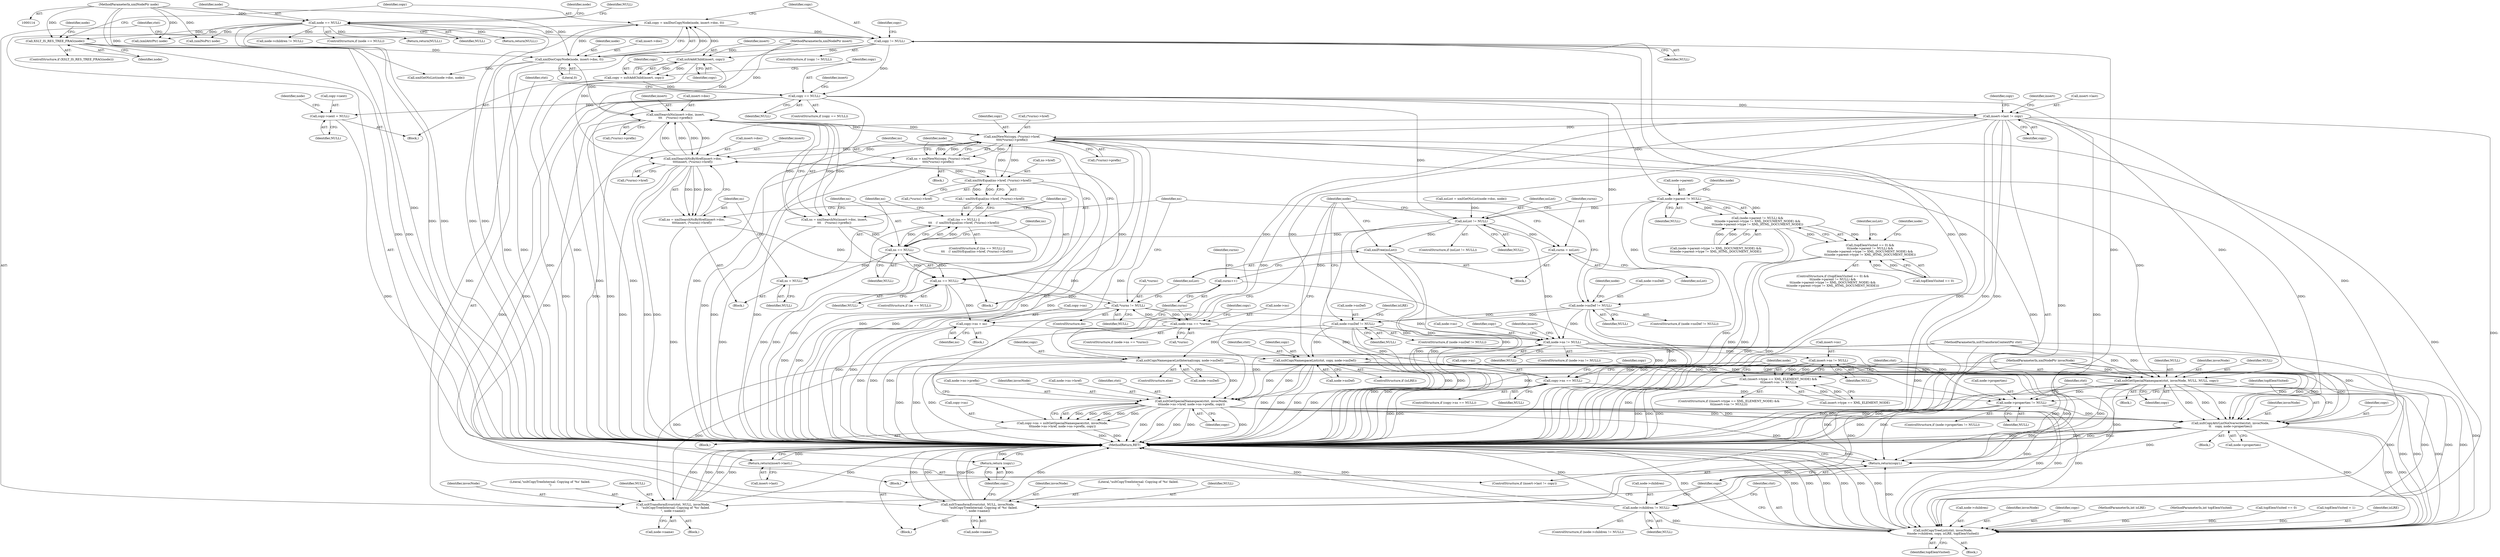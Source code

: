 digraph "0_Chrome_96dbafe288dbe2f0cc45fa3c39daf6d0c37acbab_37@API" {
"1000230" [label="(Call,copy = xmlDocCopyNode(node, insert->doc, 0))"];
"1000232" [label="(Call,xmlDocCopyNode(node, insert->doc, 0))"];
"1000204" [label="(Call,XSLT_IS_RES_TREE_FRAG(node))"];
"1000124" [label="(Call,node == NULL)"];
"1000117" [label="(MethodParameterIn,xmlNodePtr node)"];
"1000239" [label="(Call,copy != NULL)"];
"1000252" [label="(Call,xsltAddChild(insert, copy))"];
"1000250" [label="(Call,copy = xsltAddChild(insert, copy))"];
"1000256" [label="(Call,copy == NULL)"];
"1000260" [label="(Call,xsltTransformError(ctxt, NULL, invocNode,\n            \"xsltCopyTreeInternal: Copying of '%s' failed.\n\", node->name))"];
"1000268" [label="(Return,return (copy);)"];
"1000271" [label="(Call,insert->last != copy)"];
"1000276" [label="(Return,return(insert->last);)"];
"1000386" [label="(Call,xmlNewNs(copy, (*curns)->href,\n\t\t\t\t(*curns)->prefix))"];
"1000341" [label="(Call,xmlSearchNs(insert->doc, insert,\n\t\t\t    (*curns)->prefix))"];
"1000339" [label="(Call,ns = xmlSearchNs(insert->doc, insert,\n\t\t\t    (*curns)->prefix))"];
"1000352" [label="(Call,ns == NULL)"];
"1000351" [label="(Call,(ns == NULL) ||\n\t\t\t    (! xmlStrEqual(ns->href, (*curns)->href)))"];
"1000365" [label="(Call,ns = NULL)"];
"1000380" [label="(Call,ns == NULL)"];
"1000404" [label="(Call,copy->ns = ns)"];
"1000454" [label="(Call,copy->ns == NULL)"];
"1000499" [label="(Call,node->properties != NULL)"];
"1000505" [label="(Call,xsltCopyAttrListNoOverwrite(ctxt, invocNode,\n\t\t    copy, node->properties))"];
"1000526" [label="(Call,xsltCopyTreeList(ctxt, invocNode,\n\t\tnode->children, copy, isLRE, topElemVisited))"];
"1000545" [label="(Return,return(copy);)"];
"1000520" [label="(Call,node->children != NULL)"];
"1000411" [label="(Call,*curns != NULL)"];
"1000397" [label="(Call,node->ns == *curns)"];
"1000447" [label="(Call,node->ns != NULL)"];
"1000486" [label="(Call,insert->ns != NULL)"];
"1000480" [label="(Call,(insert->type == XML_ELEMENT_NODE) &&\n\t\t(insert->ns != NULL))"];
"1000492" [label="(Call,xsltGetSpecialNamespace(ctxt, invocNode, NULL, NULL, copy))"];
"1000370" [label="(Call,xmlSearchNsByHref(insert->doc,\n\t\t\t\tinsert, (*curns)->href))"];
"1000356" [label="(Call,xmlStrEqual(ns->href, (*curns)->href))"];
"1000355" [label="(Call,! xmlStrEqual(ns->href, (*curns)->href))"];
"1000368" [label="(Call,ns = xmlSearchNsByHref(insert->doc,\n\t\t\t\tinsert, (*curns)->href))"];
"1000384" [label="(Call,ns = xmlNewNs(copy, (*curns)->href,\n\t\t\t\t(*curns)->prefix))"];
"1000464" [label="(Call,xsltGetSpecialNamespace(ctxt, invocNode,\n\t\t\tnode->ns->href, node->ns->prefix, copy))"];
"1000460" [label="(Call,copy->ns = xsltGetSpecialNamespace(ctxt, invocNode,\n\t\t\tnode->ns->href, node->ns->prefix, copy))"];
"1000434" [label="(Call,xsltCopyNamespaceList(ctxt, copy, node->nsDef))"];
"1000441" [label="(Call,xsltCopyNamespaceListInternal(copy, node->nsDef))"];
"1000280" [label="(Call,copy->next = NULL)"];
"1000298" [label="(Call,node->parent != NULL)"];
"1000297" [label="(Call,(node->parent != NULL) &&\n\t\t(node->parent->type != XML_DOCUMENT_NODE) &&\n\t\t(node->parent->type != XML_HTML_DOCUMENT_NODE))"];
"1000293" [label="(Call,(topElemVisited == 0) &&\n\t\t(node->parent != NULL) &&\n\t\t(node->parent->type != XML_DOCUMENT_NODE) &&\n\t\t(node->parent->type != XML_HTML_DOCUMENT_NODE))"];
"1000330" [label="(Call,nsList != NULL)"];
"1000334" [label="(Call,curns = nsList)"];
"1000409" [label="(Call,curns++)"];
"1000415" [label="(Call,xmlFree(nsList))"];
"1000419" [label="(Call,node->nsDef != NULL)"];
"1000426" [label="(Call,node->nsDef != NULL)"];
"1000537" [label="(Call,xsltTransformError(ctxt, NULL, invocNode,\n\t    \"xsltCopyTreeInternal: Copying of '%s' failed.\n\", node->name))"];
"1000423" [label="(Identifier,NULL)"];
"1000263" [label="(Identifier,invocNode)"];
"1000501" [label="(Identifier,node)"];
"1000357" [label="(Call,ns->href)"];
"1000116" [label="(MethodParameterIn,xmlNodePtr invocNode)"];
"1000245" [label="(Identifier,copy)"];
"1000272" [label="(Call,insert->last)"];
"1000461" [label="(Call,copy->ns)"];
"1000546" [label="(Identifier,copy)"];
"1000371" [label="(Call,insert->doc)"];
"1000384" [label="(Call,ns = xmlNewNs(copy, (*curns)->href,\n\t\t\t\t(*curns)->prefix))"];
"1000538" [label="(Identifier,ctxt)"];
"1000392" [label="(Call,(*curns)->prefix)"];
"1000257" [label="(Identifier,copy)"];
"1000250" [label="(Call,copy = xsltAddChild(insert, copy))"];
"1000448" [label="(Call,node->ns)"];
"1000303" [label="(Call,(node->parent->type != XML_DOCUMENT_NODE) &&\n\t\t(node->parent->type != XML_HTML_DOCUMENT_NODE))"];
"1000280" [label="(Call,copy->next = NULL)"];
"1000498" [label="(ControlStructure,if (node->properties != NULL))"];
"1000406" [label="(Identifier,copy)"];
"1000232" [label="(Call,xmlDocCopyNode(node, insert->doc, 0))"];
"1000360" [label="(Call,(*curns)->href)"];
"1000490" [label="(Identifier,NULL)"];
"1000542" [label="(Call,node->name)"];
"1000297" [label="(Call,(node->parent != NULL) &&\n\t\t(node->parent->type != XML_DOCUMENT_NODE) &&\n\t\t(node->parent->type != XML_HTML_DOCUMENT_NODE))"];
"1000435" [label="(Identifier,ctxt)"];
"1000125" [label="(Identifier,node)"];
"1000437" [label="(Call,node->nsDef)"];
"1000529" [label="(Call,node->children)"];
"1000292" [label="(ControlStructure,if ((topElemVisited == 0) &&\n\t\t(node->parent != NULL) &&\n\t\t(node->parent->type != XML_DOCUMENT_NODE) &&\n\t\t(node->parent->type != XML_HTML_DOCUMENT_NODE)))"];
"1000275" [label="(Identifier,copy)"];
"1000281" [label="(Call,copy->next)"];
"1000514" [label="(Identifier,topElemVisited)"];
"1000254" [label="(Identifier,copy)"];
"1000345" [label="(Identifier,insert)"];
"1000527" [label="(Identifier,ctxt)"];
"1000504" [label="(Block,)"];
"1000396" [label="(ControlStructure,if (node->ns == *curns))"];
"1000239" [label="(Call,copy != NULL)"];
"1000230" [label="(Call,copy = xmlDocCopyNode(node, insert->doc, 0))"];
"1000282" [label="(Identifier,copy)"];
"1000398" [label="(Call,node->ns)"];
"1000419" [label="(Call,node->nsDef != NULL)"];
"1000410" [label="(Identifier,curns)"];
"1000270" [label="(ControlStructure,if (insert->last != copy))"];
"1000366" [label="(Identifier,ns)"];
"1000278" [label="(Identifier,insert)"];
"1000426" [label="(Call,node->nsDef != NULL)"];
"1000537" [label="(Call,xsltTransformError(ctxt, NULL, invocNode,\n\t    \"xsltCopyTreeInternal: Copying of '%s' failed.\n\", node->name))"];
"1000369" [label="(Identifier,ns)"];
"1000487" [label="(Call,insert->ns)"];
"1000455" [label="(Call,copy->ns)"];
"1000534" [label="(Identifier,topElemVisited)"];
"1000356" [label="(Call,xmlStrEqual(ns->href, (*curns)->href))"];
"1000508" [label="(Identifier,copy)"];
"1000479" [label="(ControlStructure,if ((insert->type == XML_ELEMENT_NODE) &&\n\t\t(insert->ns != NULL)))"];
"1000436" [label="(Identifier,copy)"];
"1000380" [label="(Call,ns == NULL)"];
"1000495" [label="(Identifier,NULL)"];
"1000540" [label="(Identifier,invocNode)"];
"1000434" [label="(Call,xsltCopyNamespaceList(ctxt, copy, node->nsDef))"];
"1000118" [label="(MethodParameterIn,xmlNodePtr insert)"];
"1000449" [label="(Identifier,node)"];
"1000493" [label="(Identifier,ctxt)"];
"1000123" [label="(ControlStructure,if (node == NULL))"];
"1000293" [label="(Call,(topElemVisited == 0) &&\n\t\t(node->parent != NULL) &&\n\t\t(node->parent->type != XML_DOCUMENT_NODE) &&\n\t\t(node->parent->type != XML_HTML_DOCUMENT_NODE))"];
"1000497" [label="(Identifier,copy)"];
"1000382" [label="(Identifier,NULL)"];
"1000454" [label="(Call,copy->ns == NULL)"];
"1000374" [label="(Identifier,insert)"];
"1000430" [label="(Identifier,NULL)"];
"1000340" [label="(Identifier,ns)"];
"1000288" [label="(Identifier,node)"];
"1000261" [label="(Identifier,ctxt)"];
"1000528" [label="(Identifier,invocNode)"];
"1000532" [label="(Identifier,copy)"];
"1000127" [label="(Return,return(NULL);)"];
"1000294" [label="(Call,topElemVisited == 0)"];
"1000277" [label="(Call,insert->last)"];
"1000499" [label="(Call,node->properties != NULL)"];
"1000203" [label="(ControlStructure,if (XSLT_IS_RES_TREE_FRAG(node)))"];
"1000339" [label="(Call,ns = xmlSearchNs(insert->doc, insert,\n\t\t\t    (*curns)->prefix))"];
"1000541" [label="(Literal,\"xsltCopyTreeInternal: Copying of '%s' failed.\n\")"];
"1000440" [label="(ControlStructure,else)"];
"1000536" [label="(Block,)"];
"1000418" [label="(ControlStructure,if (node->nsDef != NULL))"];
"1000367" [label="(Identifier,NULL)"];
"1000456" [label="(Identifier,copy)"];
"1000299" [label="(Call,node->parent)"];
"1000464" [label="(Call,xsltGetSpecialNamespace(ctxt, invocNode,\n\t\t\tnode->ns->href, node->ns->prefix, copy))"];
"1000205" [label="(Identifier,node)"];
"1000364" [label="(Block,)"];
"1000329" [label="(ControlStructure,if (nsList != NULL))"];
"1000131" [label="(Identifier,node)"];
"1000412" [label="(Call,*curns)"];
"1000323" [label="(Identifier,nsList)"];
"1000427" [label="(Call,node->nsDef)"];
"1000260" [label="(Call,xsltTransformError(ctxt, NULL, invocNode,\n            \"xsltCopyTreeInternal: Copying of '%s' failed.\n\", node->name))"];
"1000350" [label="(ControlStructure,if ((ns == NULL) ||\n\t\t\t    (! xmlStrEqual(ns->href, (*curns)->href))))"];
"1000503" [label="(Identifier,NULL)"];
"1000411" [label="(Call,*curns != NULL)"];
"1000381" [label="(Identifier,ns)"];
"1000385" [label="(Identifier,ns)"];
"1000432" [label="(ControlStructure,if (isLRE))"];
"1000346" [label="(Call,(*curns)->prefix)"];
"1000307" [label="(Identifier,node)"];
"1000233" [label="(Identifier,node)"];
"1000399" [label="(Identifier,node)"];
"1000284" [label="(Identifier,NULL)"];
"1000375" [label="(Call,(*curns)->href)"];
"1000126" [label="(Identifier,NULL)"];
"1000259" [label="(Block,)"];
"1000526" [label="(Call,xsltCopyTreeList(ctxt, invocNode,\n\t\tnode->children, copy, isLRE, topElemVisited))"];
"1000332" [label="(Identifier,NULL)"];
"1000237" [label="(Literal,0)"];
"1000421" [label="(Identifier,node)"];
"1000298" [label="(Call,node->parent != NULL)"];
"1000483" [label="(Identifier,insert)"];
"1000333" [label="(Block,)"];
"1000231" [label="(Identifier,copy)"];
"1000342" [label="(Call,insert->doc)"];
"1000387" [label="(Identifier,copy)"];
"1000117" [label="(MethodParameterIn,xmlNodePtr node)"];
"1000451" [label="(Identifier,NULL)"];
"1000251" [label="(Identifier,copy)"];
"1000240" [label="(Identifier,copy)"];
"1000268" [label="(Return,return (copy);)"];
"1000324" [label="(Call,xmlGetNsList(node->doc, node))"];
"1000354" [label="(Identifier,NULL)"];
"1000403" [label="(Block,)"];
"1000507" [label="(Identifier,invocNode)"];
"1000119" [label="(MethodParameterIn,int isLRE)"];
"1000401" [label="(Call,*curns)"];
"1000520" [label="(Call,node->children != NULL)"];
"1000128" [label="(Identifier,NULL)"];
"1000492" [label="(Call,xsltGetSpecialNamespace(ctxt, invocNode, NULL, NULL, copy))"];
"1000370" [label="(Call,xmlSearchNsByHref(insert->doc,\n\t\t\t\tinsert, (*curns)->href))"];
"1000352" [label="(Call,ns == NULL)"];
"1000494" [label="(Identifier,invocNode)"];
"1000302" [label="(Identifier,NULL)"];
"1000115" [label="(MethodParameterIn,xsltTransformContextPtr ctxt)"];
"1000201" [label="(Return,return(NULL);)"];
"1000481" [label="(Call,insert->type == XML_ELEMENT_NODE)"];
"1000413" [label="(Identifier,curns)"];
"1000496" [label="(Identifier,NULL)"];
"1000189" [label="(Call,(xmlNsPtr) node)"];
"1000256" [label="(Call,copy == NULL)"];
"1000480" [label="(Call,(insert->type == XML_ELEMENT_NODE) &&\n\t\t(insert->ns != NULL))"];
"1000458" [label="(Identifier,NULL)"];
"1000358" [label="(Identifier,ns)"];
"1000545" [label="(Return,return(copy);)"];
"1000264" [label="(Literal,\"xsltCopyTreeInternal: Copying of '%s' failed.\n\")"];
"1000330" [label="(Call,nsList != NULL)"];
"1000338" [label="(Block,)"];
"1000472" [label="(Call,node->ns->prefix)"];
"1000322" [label="(Call,nsList = xmlGetNsList(node->doc, node))"];
"1000443" [label="(Call,node->nsDef)"];
"1000547" [label="(MethodReturn,RET)"];
"1000121" [label="(Block,)"];
"1000519" [label="(ControlStructure,if (node->children != NULL))"];
"1000477" [label="(Identifier,copy)"];
"1000466" [label="(Identifier,invocNode)"];
"1000467" [label="(Call,node->ns->href)"];
"1000453" [label="(ControlStructure,if (copy->ns == NULL))"];
"1000409" [label="(Call,curns++)"];
"1000253" [label="(Identifier,insert)"];
"1000120" [label="(MethodParameterIn,int topElemVisited)"];
"1000446" [label="(ControlStructure,if (node->ns != NULL))"];
"1000513" [label="(Call,topElemVisited == 0)"];
"1000509" [label="(Call,node->properties)"];
"1000351" [label="(Call,(ns == NULL) ||\n\t\t\t    (! xmlStrEqual(ns->href, (*curns)->href)))"];
"1000460" [label="(Call,copy->ns = xsltGetSpecialNamespace(ctxt, invocNode,\n\t\t\tnode->ns->href, node->ns->prefix, copy))"];
"1000234" [label="(Call,insert->doc)"];
"1000388" [label="(Call,(*curns)->href)"];
"1000124" [label="(Call,node == NULL)"];
"1000524" [label="(Identifier,NULL)"];
"1000486" [label="(Call,insert->ns != NULL)"];
"1000459" [label="(Block,)"];
"1000491" [label="(Block,)"];
"1000397" [label="(Call,node->ns == *curns)"];
"1000269" [label="(Identifier,copy)"];
"1000273" [label="(Identifier,insert)"];
"1000539" [label="(Identifier,NULL)"];
"1000331" [label="(Identifier,nsList)"];
"1000386" [label="(Call,xmlNewNs(copy, (*curns)->href,\n\t\t\t\t(*curns)->prefix))"];
"1000265" [label="(Call,node->name)"];
"1000433" [label="(Identifier,isLRE)"];
"1000365" [label="(Call,ns = NULL)"];
"1000415" [label="(Call,xmlFree(nsList))"];
"1000425" [label="(ControlStructure,if (node->nsDef != NULL))"];
"1000271" [label="(Call,insert->last != copy)"];
"1000416" [label="(Identifier,nsList)"];
"1000465" [label="(Identifier,ctxt)"];
"1000204" [label="(Call,XSLT_IS_RES_TREE_FRAG(node))"];
"1000500" [label="(Call,node->properties)"];
"1000447" [label="(Call,node->ns != NULL)"];
"1000506" [label="(Identifier,ctxt)"];
"1000334" [label="(Call,curns = nsList)"];
"1000525" [label="(Block,)"];
"1000516" [label="(Call,topElemVisited = 1)"];
"1000242" [label="(Block,)"];
"1000383" [label="(Block,)"];
"1000262" [label="(Identifier,NULL)"];
"1000210" [label="(Identifier,node)"];
"1000258" [label="(Identifier,NULL)"];
"1000178" [label="(Call,(xmlAttrPtr) node)"];
"1000404" [label="(Call,copy->ns = ns)"];
"1000341" [label="(Call,xmlSearchNs(insert->doc, insert,\n\t\t\t    (*curns)->prefix))"];
"1000533" [label="(Identifier,isLRE)"];
"1000462" [label="(Identifier,copy)"];
"1000241" [label="(Identifier,NULL)"];
"1000428" [label="(Identifier,node)"];
"1000208" [label="(Call,node->children != NULL)"];
"1000238" [label="(ControlStructure,if (copy != NULL))"];
"1000408" [label="(Identifier,ns)"];
"1000337" [label="(ControlStructure,do)"];
"1000442" [label="(Identifier,copy)"];
"1000355" [label="(Call,! xmlStrEqual(ns->href, (*curns)->href))"];
"1000335" [label="(Identifier,curns)"];
"1000379" [label="(ControlStructure,if (ns == NULL))"];
"1000414" [label="(Identifier,NULL)"];
"1000252" [label="(Call,xsltAddChild(insert, copy))"];
"1000505" [label="(Call,xsltCopyAttrListNoOverwrite(ctxt, invocNode,\n\t\t    copy, node->properties))"];
"1000353" [label="(Identifier,ns)"];
"1000336" [label="(Identifier,nsList)"];
"1000276" [label="(Return,return(insert->last);)"];
"1000521" [label="(Call,node->children)"];
"1000420" [label="(Call,node->nsDef)"];
"1000441" [label="(Call,xsltCopyNamespaceListInternal(copy, node->nsDef))"];
"1000368" [label="(Call,ns = xmlSearchNsByHref(insert->doc,\n\t\t\t\tinsert, (*curns)->href))"];
"1000255" [label="(ControlStructure,if (copy == NULL))"];
"1000405" [label="(Call,copy->ns)"];
"1000230" -> "1000121"  [label="AST: "];
"1000230" -> "1000232"  [label="CFG: "];
"1000231" -> "1000230"  [label="AST: "];
"1000232" -> "1000230"  [label="AST: "];
"1000240" -> "1000230"  [label="CFG: "];
"1000230" -> "1000547"  [label="DDG: "];
"1000232" -> "1000230"  [label="DDG: "];
"1000232" -> "1000230"  [label="DDG: "];
"1000232" -> "1000230"  [label="DDG: "];
"1000230" -> "1000239"  [label="DDG: "];
"1000232" -> "1000237"  [label="CFG: "];
"1000233" -> "1000232"  [label="AST: "];
"1000234" -> "1000232"  [label="AST: "];
"1000237" -> "1000232"  [label="AST: "];
"1000232" -> "1000547"  [label="DDG: "];
"1000232" -> "1000547"  [label="DDG: "];
"1000204" -> "1000232"  [label="DDG: "];
"1000117" -> "1000232"  [label="DDG: "];
"1000232" -> "1000324"  [label="DDG: "];
"1000232" -> "1000341"  [label="DDG: "];
"1000204" -> "1000203"  [label="AST: "];
"1000204" -> "1000205"  [label="CFG: "];
"1000205" -> "1000204"  [label="AST: "];
"1000210" -> "1000204"  [label="CFG: "];
"1000231" -> "1000204"  [label="CFG: "];
"1000204" -> "1000547"  [label="DDG: "];
"1000204" -> "1000547"  [label="DDG: "];
"1000124" -> "1000204"  [label="DDG: "];
"1000117" -> "1000204"  [label="DDG: "];
"1000124" -> "1000123"  [label="AST: "];
"1000124" -> "1000126"  [label="CFG: "];
"1000125" -> "1000124"  [label="AST: "];
"1000126" -> "1000124"  [label="AST: "];
"1000128" -> "1000124"  [label="CFG: "];
"1000131" -> "1000124"  [label="CFG: "];
"1000124" -> "1000547"  [label="DDG: "];
"1000124" -> "1000547"  [label="DDG: "];
"1000124" -> "1000547"  [label="DDG: "];
"1000117" -> "1000124"  [label="DDG: "];
"1000124" -> "1000127"  [label="DDG: "];
"1000124" -> "1000178"  [label="DDG: "];
"1000124" -> "1000189"  [label="DDG: "];
"1000124" -> "1000201"  [label="DDG: "];
"1000124" -> "1000208"  [label="DDG: "];
"1000124" -> "1000239"  [label="DDG: "];
"1000117" -> "1000114"  [label="AST: "];
"1000117" -> "1000547"  [label="DDG: "];
"1000117" -> "1000178"  [label="DDG: "];
"1000117" -> "1000189"  [label="DDG: "];
"1000117" -> "1000324"  [label="DDG: "];
"1000239" -> "1000238"  [label="AST: "];
"1000239" -> "1000241"  [label="CFG: "];
"1000240" -> "1000239"  [label="AST: "];
"1000241" -> "1000239"  [label="AST: "];
"1000245" -> "1000239"  [label="CFG: "];
"1000538" -> "1000239"  [label="CFG: "];
"1000239" -> "1000547"  [label="DDG: "];
"1000239" -> "1000547"  [label="DDG: "];
"1000239" -> "1000252"  [label="DDG: "];
"1000239" -> "1000256"  [label="DDG: "];
"1000239" -> "1000537"  [label="DDG: "];
"1000239" -> "1000545"  [label="DDG: "];
"1000252" -> "1000250"  [label="AST: "];
"1000252" -> "1000254"  [label="CFG: "];
"1000253" -> "1000252"  [label="AST: "];
"1000254" -> "1000252"  [label="AST: "];
"1000250" -> "1000252"  [label="CFG: "];
"1000252" -> "1000547"  [label="DDG: "];
"1000252" -> "1000250"  [label="DDG: "];
"1000252" -> "1000250"  [label="DDG: "];
"1000118" -> "1000252"  [label="DDG: "];
"1000252" -> "1000341"  [label="DDG: "];
"1000250" -> "1000242"  [label="AST: "];
"1000251" -> "1000250"  [label="AST: "];
"1000257" -> "1000250"  [label="CFG: "];
"1000250" -> "1000547"  [label="DDG: "];
"1000250" -> "1000256"  [label="DDG: "];
"1000256" -> "1000255"  [label="AST: "];
"1000256" -> "1000258"  [label="CFG: "];
"1000257" -> "1000256"  [label="AST: "];
"1000258" -> "1000256"  [label="AST: "];
"1000261" -> "1000256"  [label="CFG: "];
"1000273" -> "1000256"  [label="CFG: "];
"1000256" -> "1000547"  [label="DDG: "];
"1000256" -> "1000547"  [label="DDG: "];
"1000256" -> "1000547"  [label="DDG: "];
"1000256" -> "1000260"  [label="DDG: "];
"1000256" -> "1000268"  [label="DDG: "];
"1000256" -> "1000271"  [label="DDG: "];
"1000256" -> "1000280"  [label="DDG: "];
"1000256" -> "1000298"  [label="DDG: "];
"1000256" -> "1000330"  [label="DDG: "];
"1000256" -> "1000419"  [label="DDG: "];
"1000256" -> "1000520"  [label="DDG: "];
"1000260" -> "1000259"  [label="AST: "];
"1000260" -> "1000265"  [label="CFG: "];
"1000261" -> "1000260"  [label="AST: "];
"1000262" -> "1000260"  [label="AST: "];
"1000263" -> "1000260"  [label="AST: "];
"1000264" -> "1000260"  [label="AST: "];
"1000265" -> "1000260"  [label="AST: "];
"1000269" -> "1000260"  [label="CFG: "];
"1000260" -> "1000547"  [label="DDG: "];
"1000260" -> "1000547"  [label="DDG: "];
"1000260" -> "1000547"  [label="DDG: "];
"1000260" -> "1000547"  [label="DDG: "];
"1000260" -> "1000547"  [label="DDG: "];
"1000115" -> "1000260"  [label="DDG: "];
"1000116" -> "1000260"  [label="DDG: "];
"1000268" -> "1000259"  [label="AST: "];
"1000268" -> "1000269"  [label="CFG: "];
"1000269" -> "1000268"  [label="AST: "];
"1000547" -> "1000268"  [label="CFG: "];
"1000268" -> "1000547"  [label="DDG: "];
"1000269" -> "1000268"  [label="DDG: "];
"1000271" -> "1000270"  [label="AST: "];
"1000271" -> "1000275"  [label="CFG: "];
"1000272" -> "1000271"  [label="AST: "];
"1000275" -> "1000271"  [label="AST: "];
"1000278" -> "1000271"  [label="CFG: "];
"1000282" -> "1000271"  [label="CFG: "];
"1000271" -> "1000547"  [label="DDG: "];
"1000271" -> "1000547"  [label="DDG: "];
"1000271" -> "1000547"  [label="DDG: "];
"1000271" -> "1000276"  [label="DDG: "];
"1000271" -> "1000386"  [label="DDG: "];
"1000271" -> "1000434"  [label="DDG: "];
"1000271" -> "1000441"  [label="DDG: "];
"1000271" -> "1000464"  [label="DDG: "];
"1000271" -> "1000492"  [label="DDG: "];
"1000271" -> "1000505"  [label="DDG: "];
"1000271" -> "1000526"  [label="DDG: "];
"1000271" -> "1000545"  [label="DDG: "];
"1000276" -> "1000270"  [label="AST: "];
"1000276" -> "1000277"  [label="CFG: "];
"1000277" -> "1000276"  [label="AST: "];
"1000547" -> "1000276"  [label="CFG: "];
"1000276" -> "1000547"  [label="DDG: "];
"1000386" -> "1000384"  [label="AST: "];
"1000386" -> "1000392"  [label="CFG: "];
"1000387" -> "1000386"  [label="AST: "];
"1000388" -> "1000386"  [label="AST: "];
"1000392" -> "1000386"  [label="AST: "];
"1000384" -> "1000386"  [label="CFG: "];
"1000386" -> "1000547"  [label="DDG: "];
"1000386" -> "1000547"  [label="DDG: "];
"1000386" -> "1000547"  [label="DDG: "];
"1000386" -> "1000341"  [label="DDG: "];
"1000386" -> "1000356"  [label="DDG: "];
"1000386" -> "1000370"  [label="DDG: "];
"1000386" -> "1000384"  [label="DDG: "];
"1000386" -> "1000384"  [label="DDG: "];
"1000386" -> "1000384"  [label="DDG: "];
"1000370" -> "1000386"  [label="DDG: "];
"1000356" -> "1000386"  [label="DDG: "];
"1000341" -> "1000386"  [label="DDG: "];
"1000386" -> "1000464"  [label="DDG: "];
"1000386" -> "1000492"  [label="DDG: "];
"1000386" -> "1000505"  [label="DDG: "];
"1000386" -> "1000526"  [label="DDG: "];
"1000386" -> "1000545"  [label="DDG: "];
"1000341" -> "1000339"  [label="AST: "];
"1000341" -> "1000346"  [label="CFG: "];
"1000342" -> "1000341"  [label="AST: "];
"1000345" -> "1000341"  [label="AST: "];
"1000346" -> "1000341"  [label="AST: "];
"1000339" -> "1000341"  [label="CFG: "];
"1000341" -> "1000547"  [label="DDG: "];
"1000341" -> "1000547"  [label="DDG: "];
"1000341" -> "1000547"  [label="DDG: "];
"1000341" -> "1000339"  [label="DDG: "];
"1000341" -> "1000339"  [label="DDG: "];
"1000341" -> "1000339"  [label="DDG: "];
"1000370" -> "1000341"  [label="DDG: "];
"1000370" -> "1000341"  [label="DDG: "];
"1000118" -> "1000341"  [label="DDG: "];
"1000341" -> "1000370"  [label="DDG: "];
"1000341" -> "1000370"  [label="DDG: "];
"1000339" -> "1000338"  [label="AST: "];
"1000340" -> "1000339"  [label="AST: "];
"1000353" -> "1000339"  [label="CFG: "];
"1000339" -> "1000547"  [label="DDG: "];
"1000339" -> "1000352"  [label="DDG: "];
"1000352" -> "1000351"  [label="AST: "];
"1000352" -> "1000354"  [label="CFG: "];
"1000353" -> "1000352"  [label="AST: "];
"1000354" -> "1000352"  [label="AST: "];
"1000358" -> "1000352"  [label="CFG: "];
"1000351" -> "1000352"  [label="CFG: "];
"1000352" -> "1000351"  [label="DDG: "];
"1000352" -> "1000351"  [label="DDG: "];
"1000330" -> "1000352"  [label="DDG: "];
"1000411" -> "1000352"  [label="DDG: "];
"1000352" -> "1000365"  [label="DDG: "];
"1000352" -> "1000380"  [label="DDG: "];
"1000352" -> "1000380"  [label="DDG: "];
"1000351" -> "1000350"  [label="AST: "];
"1000351" -> "1000355"  [label="CFG: "];
"1000355" -> "1000351"  [label="AST: "];
"1000366" -> "1000351"  [label="CFG: "];
"1000381" -> "1000351"  [label="CFG: "];
"1000351" -> "1000547"  [label="DDG: "];
"1000351" -> "1000547"  [label="DDG: "];
"1000355" -> "1000351"  [label="DDG: "];
"1000365" -> "1000364"  [label="AST: "];
"1000365" -> "1000367"  [label="CFG: "];
"1000366" -> "1000365"  [label="AST: "];
"1000367" -> "1000365"  [label="AST: "];
"1000369" -> "1000365"  [label="CFG: "];
"1000380" -> "1000379"  [label="AST: "];
"1000380" -> "1000382"  [label="CFG: "];
"1000381" -> "1000380"  [label="AST: "];
"1000382" -> "1000380"  [label="AST: "];
"1000385" -> "1000380"  [label="CFG: "];
"1000399" -> "1000380"  [label="CFG: "];
"1000380" -> "1000547"  [label="DDG: "];
"1000380" -> "1000547"  [label="DDG: "];
"1000368" -> "1000380"  [label="DDG: "];
"1000380" -> "1000404"  [label="DDG: "];
"1000380" -> "1000411"  [label="DDG: "];
"1000404" -> "1000403"  [label="AST: "];
"1000404" -> "1000408"  [label="CFG: "];
"1000405" -> "1000404"  [label="AST: "];
"1000408" -> "1000404"  [label="AST: "];
"1000410" -> "1000404"  [label="CFG: "];
"1000404" -> "1000547"  [label="DDG: "];
"1000404" -> "1000547"  [label="DDG: "];
"1000384" -> "1000404"  [label="DDG: "];
"1000404" -> "1000454"  [label="DDG: "];
"1000454" -> "1000453"  [label="AST: "];
"1000454" -> "1000458"  [label="CFG: "];
"1000455" -> "1000454"  [label="AST: "];
"1000458" -> "1000454"  [label="AST: "];
"1000462" -> "1000454"  [label="CFG: "];
"1000501" -> "1000454"  [label="CFG: "];
"1000454" -> "1000547"  [label="DDG: "];
"1000454" -> "1000547"  [label="DDG: "];
"1000447" -> "1000454"  [label="DDG: "];
"1000454" -> "1000499"  [label="DDG: "];
"1000499" -> "1000498"  [label="AST: "];
"1000499" -> "1000503"  [label="CFG: "];
"1000500" -> "1000499"  [label="AST: "];
"1000503" -> "1000499"  [label="AST: "];
"1000506" -> "1000499"  [label="CFG: "];
"1000514" -> "1000499"  [label="CFG: "];
"1000499" -> "1000547"  [label="DDG: "];
"1000499" -> "1000547"  [label="DDG: "];
"1000492" -> "1000499"  [label="DDG: "];
"1000486" -> "1000499"  [label="DDG: "];
"1000447" -> "1000499"  [label="DDG: "];
"1000499" -> "1000505"  [label="DDG: "];
"1000499" -> "1000520"  [label="DDG: "];
"1000505" -> "1000504"  [label="AST: "];
"1000505" -> "1000509"  [label="CFG: "];
"1000506" -> "1000505"  [label="AST: "];
"1000507" -> "1000505"  [label="AST: "];
"1000508" -> "1000505"  [label="AST: "];
"1000509" -> "1000505"  [label="AST: "];
"1000514" -> "1000505"  [label="CFG: "];
"1000505" -> "1000547"  [label="DDG: "];
"1000505" -> "1000547"  [label="DDG: "];
"1000505" -> "1000547"  [label="DDG: "];
"1000505" -> "1000547"  [label="DDG: "];
"1000505" -> "1000547"  [label="DDG: "];
"1000464" -> "1000505"  [label="DDG: "];
"1000464" -> "1000505"  [label="DDG: "];
"1000464" -> "1000505"  [label="DDG: "];
"1000492" -> "1000505"  [label="DDG: "];
"1000492" -> "1000505"  [label="DDG: "];
"1000492" -> "1000505"  [label="DDG: "];
"1000434" -> "1000505"  [label="DDG: "];
"1000434" -> "1000505"  [label="DDG: "];
"1000115" -> "1000505"  [label="DDG: "];
"1000116" -> "1000505"  [label="DDG: "];
"1000441" -> "1000505"  [label="DDG: "];
"1000505" -> "1000526"  [label="DDG: "];
"1000505" -> "1000526"  [label="DDG: "];
"1000505" -> "1000526"  [label="DDG: "];
"1000505" -> "1000545"  [label="DDG: "];
"1000526" -> "1000525"  [label="AST: "];
"1000526" -> "1000534"  [label="CFG: "];
"1000527" -> "1000526"  [label="AST: "];
"1000528" -> "1000526"  [label="AST: "];
"1000529" -> "1000526"  [label="AST: "];
"1000532" -> "1000526"  [label="AST: "];
"1000533" -> "1000526"  [label="AST: "];
"1000534" -> "1000526"  [label="AST: "];
"1000546" -> "1000526"  [label="CFG: "];
"1000526" -> "1000547"  [label="DDG: "];
"1000526" -> "1000547"  [label="DDG: "];
"1000526" -> "1000547"  [label="DDG: "];
"1000526" -> "1000547"  [label="DDG: "];
"1000526" -> "1000547"  [label="DDG: "];
"1000526" -> "1000547"  [label="DDG: "];
"1000526" -> "1000547"  [label="DDG: "];
"1000492" -> "1000526"  [label="DDG: "];
"1000492" -> "1000526"  [label="DDG: "];
"1000492" -> "1000526"  [label="DDG: "];
"1000434" -> "1000526"  [label="DDG: "];
"1000434" -> "1000526"  [label="DDG: "];
"1000464" -> "1000526"  [label="DDG: "];
"1000464" -> "1000526"  [label="DDG: "];
"1000464" -> "1000526"  [label="DDG: "];
"1000115" -> "1000526"  [label="DDG: "];
"1000116" -> "1000526"  [label="DDG: "];
"1000520" -> "1000526"  [label="DDG: "];
"1000441" -> "1000526"  [label="DDG: "];
"1000119" -> "1000526"  [label="DDG: "];
"1000513" -> "1000526"  [label="DDG: "];
"1000516" -> "1000526"  [label="DDG: "];
"1000120" -> "1000526"  [label="DDG: "];
"1000526" -> "1000545"  [label="DDG: "];
"1000545" -> "1000121"  [label="AST: "];
"1000545" -> "1000546"  [label="CFG: "];
"1000546" -> "1000545"  [label="AST: "];
"1000547" -> "1000545"  [label="CFG: "];
"1000545" -> "1000547"  [label="DDG: "];
"1000546" -> "1000545"  [label="DDG: "];
"1000441" -> "1000545"  [label="DDG: "];
"1000434" -> "1000545"  [label="DDG: "];
"1000492" -> "1000545"  [label="DDG: "];
"1000464" -> "1000545"  [label="DDG: "];
"1000520" -> "1000519"  [label="AST: "];
"1000520" -> "1000524"  [label="CFG: "];
"1000521" -> "1000520"  [label="AST: "];
"1000524" -> "1000520"  [label="AST: "];
"1000527" -> "1000520"  [label="CFG: "];
"1000546" -> "1000520"  [label="CFG: "];
"1000520" -> "1000547"  [label="DDG: "];
"1000520" -> "1000547"  [label="DDG: "];
"1000520" -> "1000547"  [label="DDG: "];
"1000411" -> "1000337"  [label="AST: "];
"1000411" -> "1000414"  [label="CFG: "];
"1000412" -> "1000411"  [label="AST: "];
"1000414" -> "1000411"  [label="AST: "];
"1000340" -> "1000411"  [label="CFG: "];
"1000416" -> "1000411"  [label="CFG: "];
"1000411" -> "1000547"  [label="DDG: "];
"1000411" -> "1000547"  [label="DDG: "];
"1000411" -> "1000397"  [label="DDG: "];
"1000397" -> "1000411"  [label="DDG: "];
"1000411" -> "1000447"  [label="DDG: "];
"1000397" -> "1000396"  [label="AST: "];
"1000397" -> "1000401"  [label="CFG: "];
"1000398" -> "1000397"  [label="AST: "];
"1000401" -> "1000397"  [label="AST: "];
"1000406" -> "1000397"  [label="CFG: "];
"1000410" -> "1000397"  [label="CFG: "];
"1000397" -> "1000547"  [label="DDG: "];
"1000397" -> "1000447"  [label="DDG: "];
"1000447" -> "1000446"  [label="AST: "];
"1000447" -> "1000451"  [label="CFG: "];
"1000448" -> "1000447"  [label="AST: "];
"1000451" -> "1000447"  [label="AST: "];
"1000456" -> "1000447"  [label="CFG: "];
"1000483" -> "1000447"  [label="CFG: "];
"1000447" -> "1000547"  [label="DDG: "];
"1000447" -> "1000547"  [label="DDG: "];
"1000419" -> "1000447"  [label="DDG: "];
"1000426" -> "1000447"  [label="DDG: "];
"1000330" -> "1000447"  [label="DDG: "];
"1000447" -> "1000486"  [label="DDG: "];
"1000447" -> "1000492"  [label="DDG: "];
"1000486" -> "1000480"  [label="AST: "];
"1000486" -> "1000490"  [label="CFG: "];
"1000487" -> "1000486"  [label="AST: "];
"1000490" -> "1000486"  [label="AST: "];
"1000480" -> "1000486"  [label="CFG: "];
"1000486" -> "1000547"  [label="DDG: "];
"1000486" -> "1000480"  [label="DDG: "];
"1000486" -> "1000480"  [label="DDG: "];
"1000486" -> "1000492"  [label="DDG: "];
"1000480" -> "1000479"  [label="AST: "];
"1000480" -> "1000481"  [label="CFG: "];
"1000481" -> "1000480"  [label="AST: "];
"1000493" -> "1000480"  [label="CFG: "];
"1000501" -> "1000480"  [label="CFG: "];
"1000480" -> "1000547"  [label="DDG: "];
"1000480" -> "1000547"  [label="DDG: "];
"1000480" -> "1000547"  [label="DDG: "];
"1000481" -> "1000480"  [label="DDG: "];
"1000481" -> "1000480"  [label="DDG: "];
"1000492" -> "1000491"  [label="AST: "];
"1000492" -> "1000497"  [label="CFG: "];
"1000493" -> "1000492"  [label="AST: "];
"1000494" -> "1000492"  [label="AST: "];
"1000495" -> "1000492"  [label="AST: "];
"1000496" -> "1000492"  [label="AST: "];
"1000497" -> "1000492"  [label="AST: "];
"1000501" -> "1000492"  [label="CFG: "];
"1000492" -> "1000547"  [label="DDG: "];
"1000492" -> "1000547"  [label="DDG: "];
"1000492" -> "1000547"  [label="DDG: "];
"1000492" -> "1000547"  [label="DDG: "];
"1000434" -> "1000492"  [label="DDG: "];
"1000434" -> "1000492"  [label="DDG: "];
"1000115" -> "1000492"  [label="DDG: "];
"1000116" -> "1000492"  [label="DDG: "];
"1000441" -> "1000492"  [label="DDG: "];
"1000370" -> "1000368"  [label="AST: "];
"1000370" -> "1000375"  [label="CFG: "];
"1000371" -> "1000370"  [label="AST: "];
"1000374" -> "1000370"  [label="AST: "];
"1000375" -> "1000370"  [label="AST: "];
"1000368" -> "1000370"  [label="CFG: "];
"1000370" -> "1000547"  [label="DDG: "];
"1000370" -> "1000547"  [label="DDG: "];
"1000370" -> "1000547"  [label="DDG: "];
"1000370" -> "1000356"  [label="DDG: "];
"1000370" -> "1000368"  [label="DDG: "];
"1000370" -> "1000368"  [label="DDG: "];
"1000370" -> "1000368"  [label="DDG: "];
"1000118" -> "1000370"  [label="DDG: "];
"1000356" -> "1000370"  [label="DDG: "];
"1000356" -> "1000355"  [label="AST: "];
"1000356" -> "1000360"  [label="CFG: "];
"1000357" -> "1000356"  [label="AST: "];
"1000360" -> "1000356"  [label="AST: "];
"1000355" -> "1000356"  [label="CFG: "];
"1000356" -> "1000547"  [label="DDG: "];
"1000356" -> "1000547"  [label="DDG: "];
"1000356" -> "1000355"  [label="DDG: "];
"1000356" -> "1000355"  [label="DDG: "];
"1000355" -> "1000547"  [label="DDG: "];
"1000368" -> "1000364"  [label="AST: "];
"1000369" -> "1000368"  [label="AST: "];
"1000381" -> "1000368"  [label="CFG: "];
"1000368" -> "1000547"  [label="DDG: "];
"1000384" -> "1000383"  [label="AST: "];
"1000385" -> "1000384"  [label="AST: "];
"1000399" -> "1000384"  [label="CFG: "];
"1000384" -> "1000547"  [label="DDG: "];
"1000384" -> "1000547"  [label="DDG: "];
"1000464" -> "1000460"  [label="AST: "];
"1000464" -> "1000477"  [label="CFG: "];
"1000465" -> "1000464"  [label="AST: "];
"1000466" -> "1000464"  [label="AST: "];
"1000467" -> "1000464"  [label="AST: "];
"1000472" -> "1000464"  [label="AST: "];
"1000477" -> "1000464"  [label="AST: "];
"1000460" -> "1000464"  [label="CFG: "];
"1000464" -> "1000547"  [label="DDG: "];
"1000464" -> "1000547"  [label="DDG: "];
"1000464" -> "1000547"  [label="DDG: "];
"1000464" -> "1000547"  [label="DDG: "];
"1000464" -> "1000547"  [label="DDG: "];
"1000464" -> "1000460"  [label="DDG: "];
"1000464" -> "1000460"  [label="DDG: "];
"1000464" -> "1000460"  [label="DDG: "];
"1000464" -> "1000460"  [label="DDG: "];
"1000464" -> "1000460"  [label="DDG: "];
"1000434" -> "1000464"  [label="DDG: "];
"1000434" -> "1000464"  [label="DDG: "];
"1000115" -> "1000464"  [label="DDG: "];
"1000116" -> "1000464"  [label="DDG: "];
"1000441" -> "1000464"  [label="DDG: "];
"1000460" -> "1000459"  [label="AST: "];
"1000461" -> "1000460"  [label="AST: "];
"1000501" -> "1000460"  [label="CFG: "];
"1000460" -> "1000547"  [label="DDG: "];
"1000460" -> "1000547"  [label="DDG: "];
"1000434" -> "1000432"  [label="AST: "];
"1000434" -> "1000437"  [label="CFG: "];
"1000435" -> "1000434"  [label="AST: "];
"1000436" -> "1000434"  [label="AST: "];
"1000437" -> "1000434"  [label="AST: "];
"1000449" -> "1000434"  [label="CFG: "];
"1000434" -> "1000547"  [label="DDG: "];
"1000434" -> "1000547"  [label="DDG: "];
"1000434" -> "1000547"  [label="DDG: "];
"1000434" -> "1000547"  [label="DDG: "];
"1000115" -> "1000434"  [label="DDG: "];
"1000426" -> "1000434"  [label="DDG: "];
"1000441" -> "1000440"  [label="AST: "];
"1000441" -> "1000443"  [label="CFG: "];
"1000442" -> "1000441"  [label="AST: "];
"1000443" -> "1000441"  [label="AST: "];
"1000449" -> "1000441"  [label="CFG: "];
"1000441" -> "1000547"  [label="DDG: "];
"1000441" -> "1000547"  [label="DDG: "];
"1000441" -> "1000547"  [label="DDG: "];
"1000426" -> "1000441"  [label="DDG: "];
"1000280" -> "1000242"  [label="AST: "];
"1000280" -> "1000284"  [label="CFG: "];
"1000281" -> "1000280"  [label="AST: "];
"1000284" -> "1000280"  [label="AST: "];
"1000288" -> "1000280"  [label="CFG: "];
"1000280" -> "1000547"  [label="DDG: "];
"1000298" -> "1000297"  [label="AST: "];
"1000298" -> "1000302"  [label="CFG: "];
"1000299" -> "1000298"  [label="AST: "];
"1000302" -> "1000298"  [label="AST: "];
"1000307" -> "1000298"  [label="CFG: "];
"1000297" -> "1000298"  [label="CFG: "];
"1000298" -> "1000547"  [label="DDG: "];
"1000298" -> "1000297"  [label="DDG: "];
"1000298" -> "1000297"  [label="DDG: "];
"1000298" -> "1000330"  [label="DDG: "];
"1000298" -> "1000419"  [label="DDG: "];
"1000297" -> "1000293"  [label="AST: "];
"1000297" -> "1000303"  [label="CFG: "];
"1000303" -> "1000297"  [label="AST: "];
"1000293" -> "1000297"  [label="CFG: "];
"1000297" -> "1000547"  [label="DDG: "];
"1000297" -> "1000547"  [label="DDG: "];
"1000297" -> "1000293"  [label="DDG: "];
"1000297" -> "1000293"  [label="DDG: "];
"1000303" -> "1000297"  [label="DDG: "];
"1000303" -> "1000297"  [label="DDG: "];
"1000293" -> "1000292"  [label="AST: "];
"1000293" -> "1000294"  [label="CFG: "];
"1000294" -> "1000293"  [label="AST: "];
"1000323" -> "1000293"  [label="CFG: "];
"1000421" -> "1000293"  [label="CFG: "];
"1000293" -> "1000547"  [label="DDG: "];
"1000293" -> "1000547"  [label="DDG: "];
"1000294" -> "1000293"  [label="DDG: "];
"1000294" -> "1000293"  [label="DDG: "];
"1000330" -> "1000329"  [label="AST: "];
"1000330" -> "1000332"  [label="CFG: "];
"1000331" -> "1000330"  [label="AST: "];
"1000332" -> "1000330"  [label="AST: "];
"1000335" -> "1000330"  [label="CFG: "];
"1000449" -> "1000330"  [label="CFG: "];
"1000330" -> "1000547"  [label="DDG: "];
"1000330" -> "1000547"  [label="DDG: "];
"1000322" -> "1000330"  [label="DDG: "];
"1000330" -> "1000334"  [label="DDG: "];
"1000330" -> "1000415"  [label="DDG: "];
"1000334" -> "1000333"  [label="AST: "];
"1000334" -> "1000336"  [label="CFG: "];
"1000335" -> "1000334"  [label="AST: "];
"1000336" -> "1000334"  [label="AST: "];
"1000340" -> "1000334"  [label="CFG: "];
"1000334" -> "1000409"  [label="DDG: "];
"1000409" -> "1000338"  [label="AST: "];
"1000409" -> "1000410"  [label="CFG: "];
"1000410" -> "1000409"  [label="AST: "];
"1000413" -> "1000409"  [label="CFG: "];
"1000409" -> "1000547"  [label="DDG: "];
"1000415" -> "1000333"  [label="AST: "];
"1000415" -> "1000416"  [label="CFG: "];
"1000416" -> "1000415"  [label="AST: "];
"1000449" -> "1000415"  [label="CFG: "];
"1000415" -> "1000547"  [label="DDG: "];
"1000415" -> "1000547"  [label="DDG: "];
"1000419" -> "1000418"  [label="AST: "];
"1000419" -> "1000423"  [label="CFG: "];
"1000420" -> "1000419"  [label="AST: "];
"1000423" -> "1000419"  [label="AST: "];
"1000428" -> "1000419"  [label="CFG: "];
"1000449" -> "1000419"  [label="CFG: "];
"1000419" -> "1000547"  [label="DDG: "];
"1000419" -> "1000547"  [label="DDG: "];
"1000419" -> "1000426"  [label="DDG: "];
"1000419" -> "1000426"  [label="DDG: "];
"1000426" -> "1000425"  [label="AST: "];
"1000426" -> "1000430"  [label="CFG: "];
"1000427" -> "1000426"  [label="AST: "];
"1000430" -> "1000426"  [label="AST: "];
"1000433" -> "1000426"  [label="CFG: "];
"1000449" -> "1000426"  [label="CFG: "];
"1000426" -> "1000547"  [label="DDG: "];
"1000426" -> "1000547"  [label="DDG: "];
"1000537" -> "1000536"  [label="AST: "];
"1000537" -> "1000542"  [label="CFG: "];
"1000538" -> "1000537"  [label="AST: "];
"1000539" -> "1000537"  [label="AST: "];
"1000540" -> "1000537"  [label="AST: "];
"1000541" -> "1000537"  [label="AST: "];
"1000542" -> "1000537"  [label="AST: "];
"1000546" -> "1000537"  [label="CFG: "];
"1000537" -> "1000547"  [label="DDG: "];
"1000537" -> "1000547"  [label="DDG: "];
"1000537" -> "1000547"  [label="DDG: "];
"1000537" -> "1000547"  [label="DDG: "];
"1000537" -> "1000547"  [label="DDG: "];
"1000115" -> "1000537"  [label="DDG: "];
"1000116" -> "1000537"  [label="DDG: "];
}
